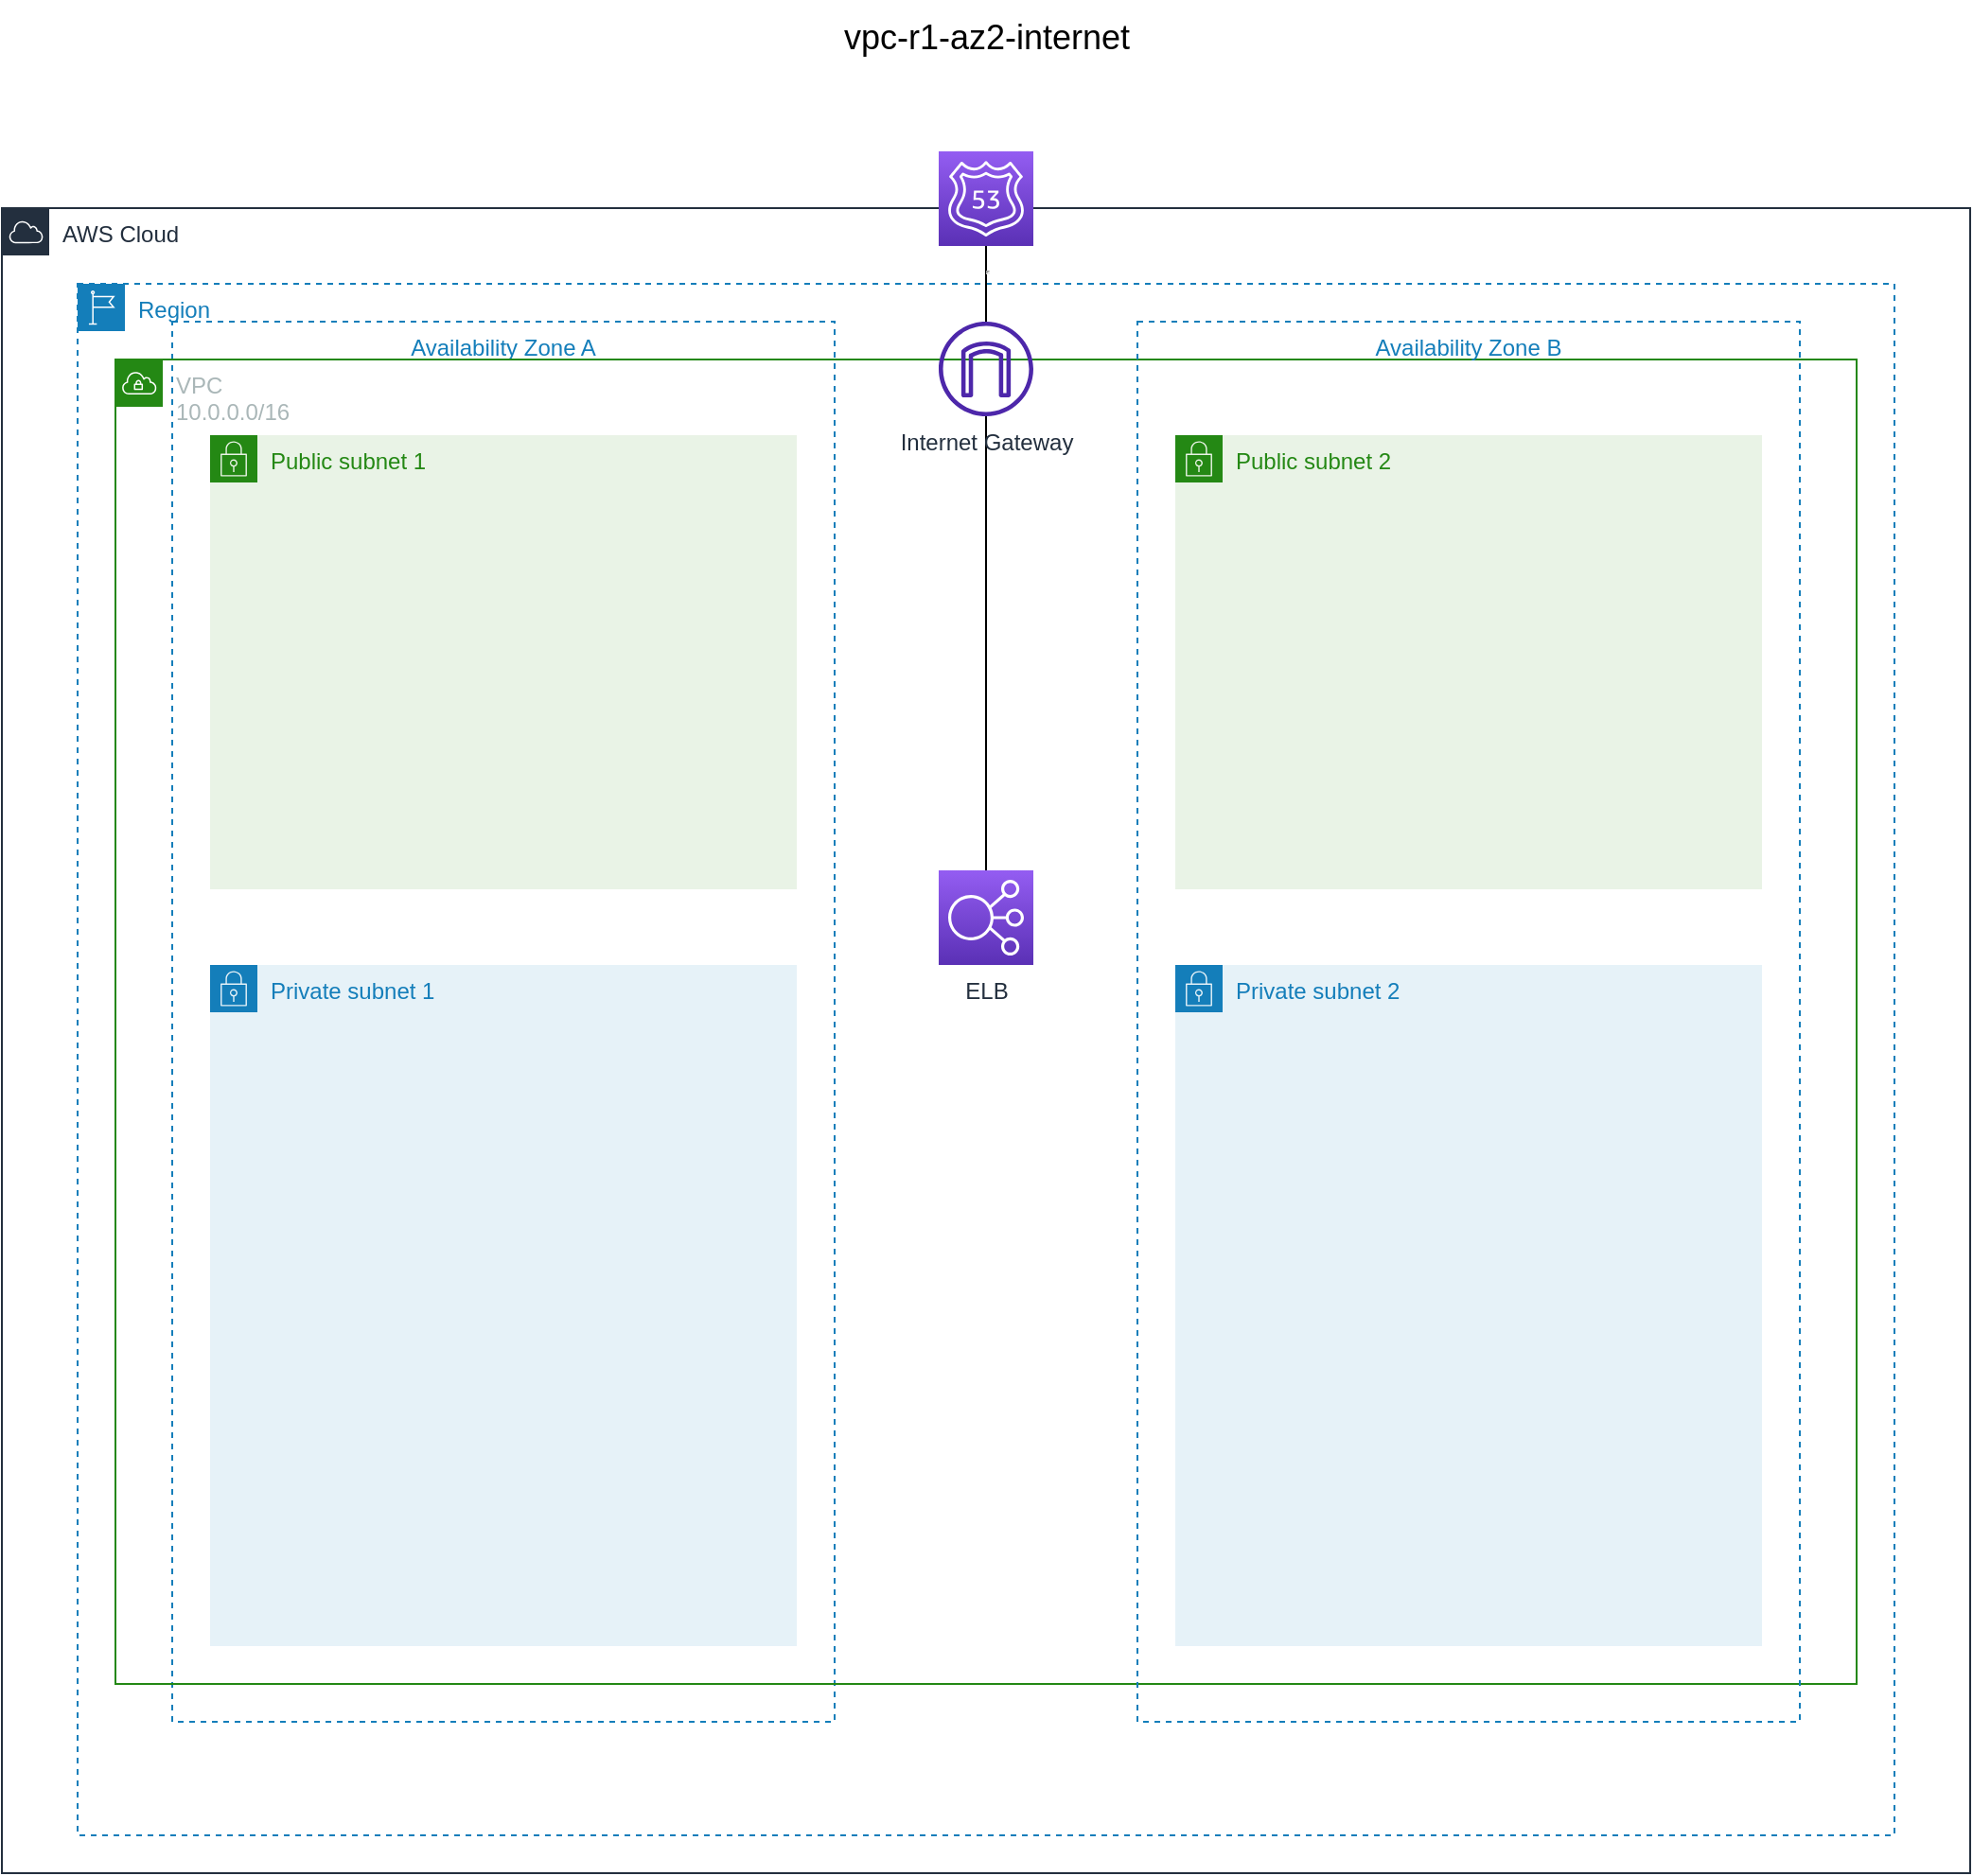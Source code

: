 <mxfile version="20.8.16" type="device"><diagram name="Page-1" id="RVRN6z7Y3mXThmnd-GB7"><mxGraphModel dx="1129" dy="798" grid="1" gridSize="10" guides="1" tooltips="1" connect="1" arrows="1" fold="1" page="1" pageScale="1" pageWidth="1100" pageHeight="1700" math="0" shadow="0"><root><mxCell id="0"/><mxCell id="1" parent="0"/><mxCell id="J4mi_5-vg6hKInEuO256-1" value="AWS Cloud" style="points=[[0,0],[0.25,0],[0.5,0],[0.75,0],[1,0],[1,0.25],[1,0.5],[1,0.75],[1,1],[0.75,1],[0.5,1],[0.25,1],[0,1],[0,0.75],[0,0.5],[0,0.25]];outlineConnect=0;gradientColor=none;html=1;whiteSpace=wrap;fontSize=12;fontStyle=0;container=1;pointerEvents=0;collapsible=0;recursiveResize=0;shape=mxgraph.aws4.group;grIcon=mxgraph.aws4.group_aws_cloud;strokeColor=#232F3E;fillColor=none;verticalAlign=top;align=left;spacingLeft=30;fontColor=#232F3E;dashed=0;movable=1;resizable=1;rotatable=1;deletable=1;editable=1;connectable=1;" vertex="1" parent="1"><mxGeometry x="40" y="120" width="1040" height="880" as="geometry"/></mxCell><mxCell id="J4mi_5-vg6hKInEuO256-9" value="Availability Zone A" style="fillColor=none;strokeColor=#147EBA;dashed=1;verticalAlign=top;fontStyle=0;fontColor=#147EBA;" vertex="1" parent="J4mi_5-vg6hKInEuO256-1"><mxGeometry x="90" y="60" width="350" height="740" as="geometry"/></mxCell><mxCell id="J4mi_5-vg6hKInEuO256-2" value="Region" style="points=[[0,0],[0.25,0],[0.5,0],[0.75,0],[1,0],[1,0.25],[1,0.5],[1,0.75],[1,1],[0.75,1],[0.5,1],[0.25,1],[0,1],[0,0.75],[0,0.5],[0,0.25]];outlineConnect=0;gradientColor=none;html=1;whiteSpace=wrap;fontSize=12;fontStyle=0;container=1;pointerEvents=0;collapsible=0;recursiveResize=0;shape=mxgraph.aws4.group;grIcon=mxgraph.aws4.group_region;strokeColor=#147EBA;fillColor=none;verticalAlign=top;align=left;spacingLeft=30;fontColor=#147EBA;dashed=1;" vertex="1" parent="J4mi_5-vg6hKInEuO256-1"><mxGeometry x="40" y="40" width="960" height="820" as="geometry"/></mxCell><mxCell id="J4mi_5-vg6hKInEuO256-6" value="VPC&lt;br&gt;10.0.0.0/16" style="points=[[0,0],[0.25,0],[0.5,0],[0.75,0],[1,0],[1,0.25],[1,0.5],[1,0.75],[1,1],[0.75,1],[0.5,1],[0.25,1],[0,1],[0,0.75],[0,0.5],[0,0.25]];outlineConnect=0;gradientColor=none;html=1;whiteSpace=wrap;fontSize=12;fontStyle=0;container=1;pointerEvents=0;collapsible=0;recursiveResize=0;shape=mxgraph.aws4.group;grIcon=mxgraph.aws4.group_vpc;strokeColor=#248814;fillColor=none;verticalAlign=top;align=left;spacingLeft=30;fontColor=#AAB7B8;dashed=0;movable=1;resizable=1;rotatable=1;deletable=1;editable=1;connectable=1;" vertex="1" parent="J4mi_5-vg6hKInEuO256-2"><mxGeometry x="20" y="40" width="920" height="700" as="geometry"/></mxCell><mxCell id="J4mi_5-vg6hKInEuO256-29" value="ELB" style="sketch=0;points=[[0,0,0],[0.25,0,0],[0.5,0,0],[0.75,0,0],[1,0,0],[0,1,0],[0.25,1,0],[0.5,1,0],[0.75,1,0],[1,1,0],[0,0.25,0],[0,0.5,0],[0,0.75,0],[1,0.25,0],[1,0.5,0],[1,0.75,0]];outlineConnect=0;fontColor=#232F3E;gradientColor=#945DF2;gradientDirection=north;fillColor=#5A30B5;strokeColor=#ffffff;dashed=0;verticalLabelPosition=bottom;verticalAlign=top;align=center;html=1;fontSize=12;fontStyle=0;aspect=fixed;shape=mxgraph.aws4.resourceIcon;resIcon=mxgraph.aws4.elastic_load_balancing;shadow=0;" vertex="1" parent="J4mi_5-vg6hKInEuO256-6"><mxGeometry x="435" y="270" width="50" height="50" as="geometry"/></mxCell><mxCell id="J4mi_5-vg6hKInEuO256-10" value="Availability Zone B" style="fillColor=none;strokeColor=#147EBA;dashed=1;verticalAlign=top;fontStyle=0;fontColor=#147EBA;" vertex="1" parent="J4mi_5-vg6hKInEuO256-2"><mxGeometry x="560" y="20" width="350" height="740" as="geometry"/></mxCell><mxCell id="J4mi_5-vg6hKInEuO256-16" value="Public subnet 2" style="points=[[0,0],[0.25,0],[0.5,0],[0.75,0],[1,0],[1,0.25],[1,0.5],[1,0.75],[1,1],[0.75,1],[0.5,1],[0.25,1],[0,1],[0,0.75],[0,0.5],[0,0.25]];outlineConnect=0;gradientColor=none;html=1;whiteSpace=wrap;fontSize=12;fontStyle=0;container=1;pointerEvents=0;collapsible=0;recursiveResize=0;shape=mxgraph.aws4.group;grIcon=mxgraph.aws4.group_security_group;grStroke=0;strokeColor=#248814;fillColor=#E9F3E6;verticalAlign=top;align=left;spacingLeft=30;fontColor=#248814;dashed=0;" vertex="1" parent="J4mi_5-vg6hKInEuO256-2"><mxGeometry x="580" y="80" width="310" height="240" as="geometry"/></mxCell><mxCell id="J4mi_5-vg6hKInEuO256-17" value="Private subnet 2" style="points=[[0,0],[0.25,0],[0.5,0],[0.75,0],[1,0],[1,0.25],[1,0.5],[1,0.75],[1,1],[0.75,1],[0.5,1],[0.25,1],[0,1],[0,0.75],[0,0.5],[0,0.25]];outlineConnect=0;gradientColor=none;html=1;whiteSpace=wrap;fontSize=12;fontStyle=0;container=1;pointerEvents=0;collapsible=0;recursiveResize=0;shape=mxgraph.aws4.group;grIcon=mxgraph.aws4.group_security_group;grStroke=0;strokeColor=#147EBA;fillColor=#E6F2F8;verticalAlign=top;align=left;spacingLeft=30;fontColor=#147EBA;dashed=0;" vertex="1" parent="J4mi_5-vg6hKInEuO256-2"><mxGeometry x="580" y="360" width="310" height="360" as="geometry"/></mxCell><mxCell id="J4mi_5-vg6hKInEuO256-30" value="" style="edgeStyle=none;rounded=0;orthogonalLoop=1;jettySize=auto;html=1;fontSize=18;endArrow=none;endFill=0;" edge="1" parent="J4mi_5-vg6hKInEuO256-2" source="J4mi_5-vg6hKInEuO256-18" target="J4mi_5-vg6hKInEuO256-29"><mxGeometry relative="1" as="geometry"/></mxCell><mxCell id="J4mi_5-vg6hKInEuO256-18" value="Internet Gateway" style="outlineConnect=0;fontColor=#232F3E;gradientColor=none;fillColor=#4D27AA;strokeColor=none;dashed=0;verticalLabelPosition=bottom;verticalAlign=top;align=center;html=1;fontSize=12;fontStyle=0;aspect=fixed;pointerEvents=1;shape=mxgraph.aws4.internet_gateway;shadow=0;" vertex="1" parent="J4mi_5-vg6hKInEuO256-2"><mxGeometry x="455" y="20" width="50" height="50" as="geometry"/></mxCell><mxCell id="J4mi_5-vg6hKInEuO256-13" value="Public subnet 1&lt;br&gt;" style="points=[[0,0],[0.25,0],[0.5,0],[0.75,0],[1,0],[1,0.25],[1,0.5],[1,0.75],[1,1],[0.75,1],[0.5,1],[0.25,1],[0,1],[0,0.75],[0,0.5],[0,0.25]];outlineConnect=0;gradientColor=none;html=1;whiteSpace=wrap;fontSize=12;fontStyle=0;container=1;pointerEvents=0;collapsible=0;recursiveResize=0;shape=mxgraph.aws4.group;grIcon=mxgraph.aws4.group_security_group;grStroke=0;strokeColor=#248814;fillColor=#E9F3E6;verticalAlign=top;align=left;spacingLeft=30;fontColor=#248814;dashed=0;" vertex="1" parent="J4mi_5-vg6hKInEuO256-1"><mxGeometry x="110" y="120" width="310" height="240" as="geometry"/></mxCell><mxCell id="J4mi_5-vg6hKInEuO256-14" value="Private subnet 1" style="points=[[0,0],[0.25,0],[0.5,0],[0.75,0],[1,0],[1,0.25],[1,0.5],[1,0.75],[1,1],[0.75,1],[0.5,1],[0.25,1],[0,1],[0,0.75],[0,0.5],[0,0.25]];outlineConnect=0;gradientColor=none;html=1;whiteSpace=wrap;fontSize=12;fontStyle=0;container=1;pointerEvents=0;collapsible=0;recursiveResize=0;shape=mxgraph.aws4.group;grIcon=mxgraph.aws4.group_security_group;grStroke=0;strokeColor=#147EBA;fillColor=#E6F2F8;verticalAlign=top;align=left;spacingLeft=30;fontColor=#147EBA;dashed=0;" vertex="1" parent="J4mi_5-vg6hKInEuO256-1"><mxGeometry x="110" y="400" width="310" height="360" as="geometry"/></mxCell><mxCell id="J4mi_5-vg6hKInEuO256-11" value="&lt;font style=&quot;font-size: 18px;&quot;&gt;vpc-r1-az2-internet&lt;/font&gt;" style="text;html=1;align=center;verticalAlign=middle;resizable=0;points=[];autosize=1;strokeColor=none;fillColor=none;" vertex="1" parent="1"><mxGeometry x="475" y="10" width="170" height="40" as="geometry"/></mxCell><mxCell id="J4mi_5-vg6hKInEuO256-23" style="rounded=0;orthogonalLoop=1;jettySize=auto;html=1;fontSize=18;endArrow=none;endFill=0;" edge="1" parent="1" source="J4mi_5-vg6hKInEuO256-20" target="J4mi_5-vg6hKInEuO256-18"><mxGeometry relative="1" as="geometry"><Array as="points"><mxPoint x="560" y="170"/></Array></mxGeometry></mxCell><mxCell id="J4mi_5-vg6hKInEuO256-20" value="&lt;hr&gt;" style="sketch=0;points=[[0,0,0],[0.25,0,0],[0.5,0,0],[0.75,0,0],[1,0,0],[0,1,0],[0.25,1,0],[0.5,1,0],[0.75,1,0],[1,1,0],[0,0.25,0],[0,0.5,0],[0,0.75,0],[1,0.25,0],[1,0.5,0],[1,0.75,0]];outlineConnect=0;fontColor=#232F3E;gradientColor=#945DF2;gradientDirection=north;fillColor=#5A30B5;strokeColor=#ffffff;dashed=0;verticalLabelPosition=bottom;verticalAlign=top;align=center;html=1;fontSize=12;fontStyle=0;aspect=fixed;shape=mxgraph.aws4.resourceIcon;resIcon=mxgraph.aws4.route_53;" vertex="1" parent="1"><mxGeometry x="535" y="90" width="50" height="50" as="geometry"/></mxCell></root></mxGraphModel></diagram></mxfile>